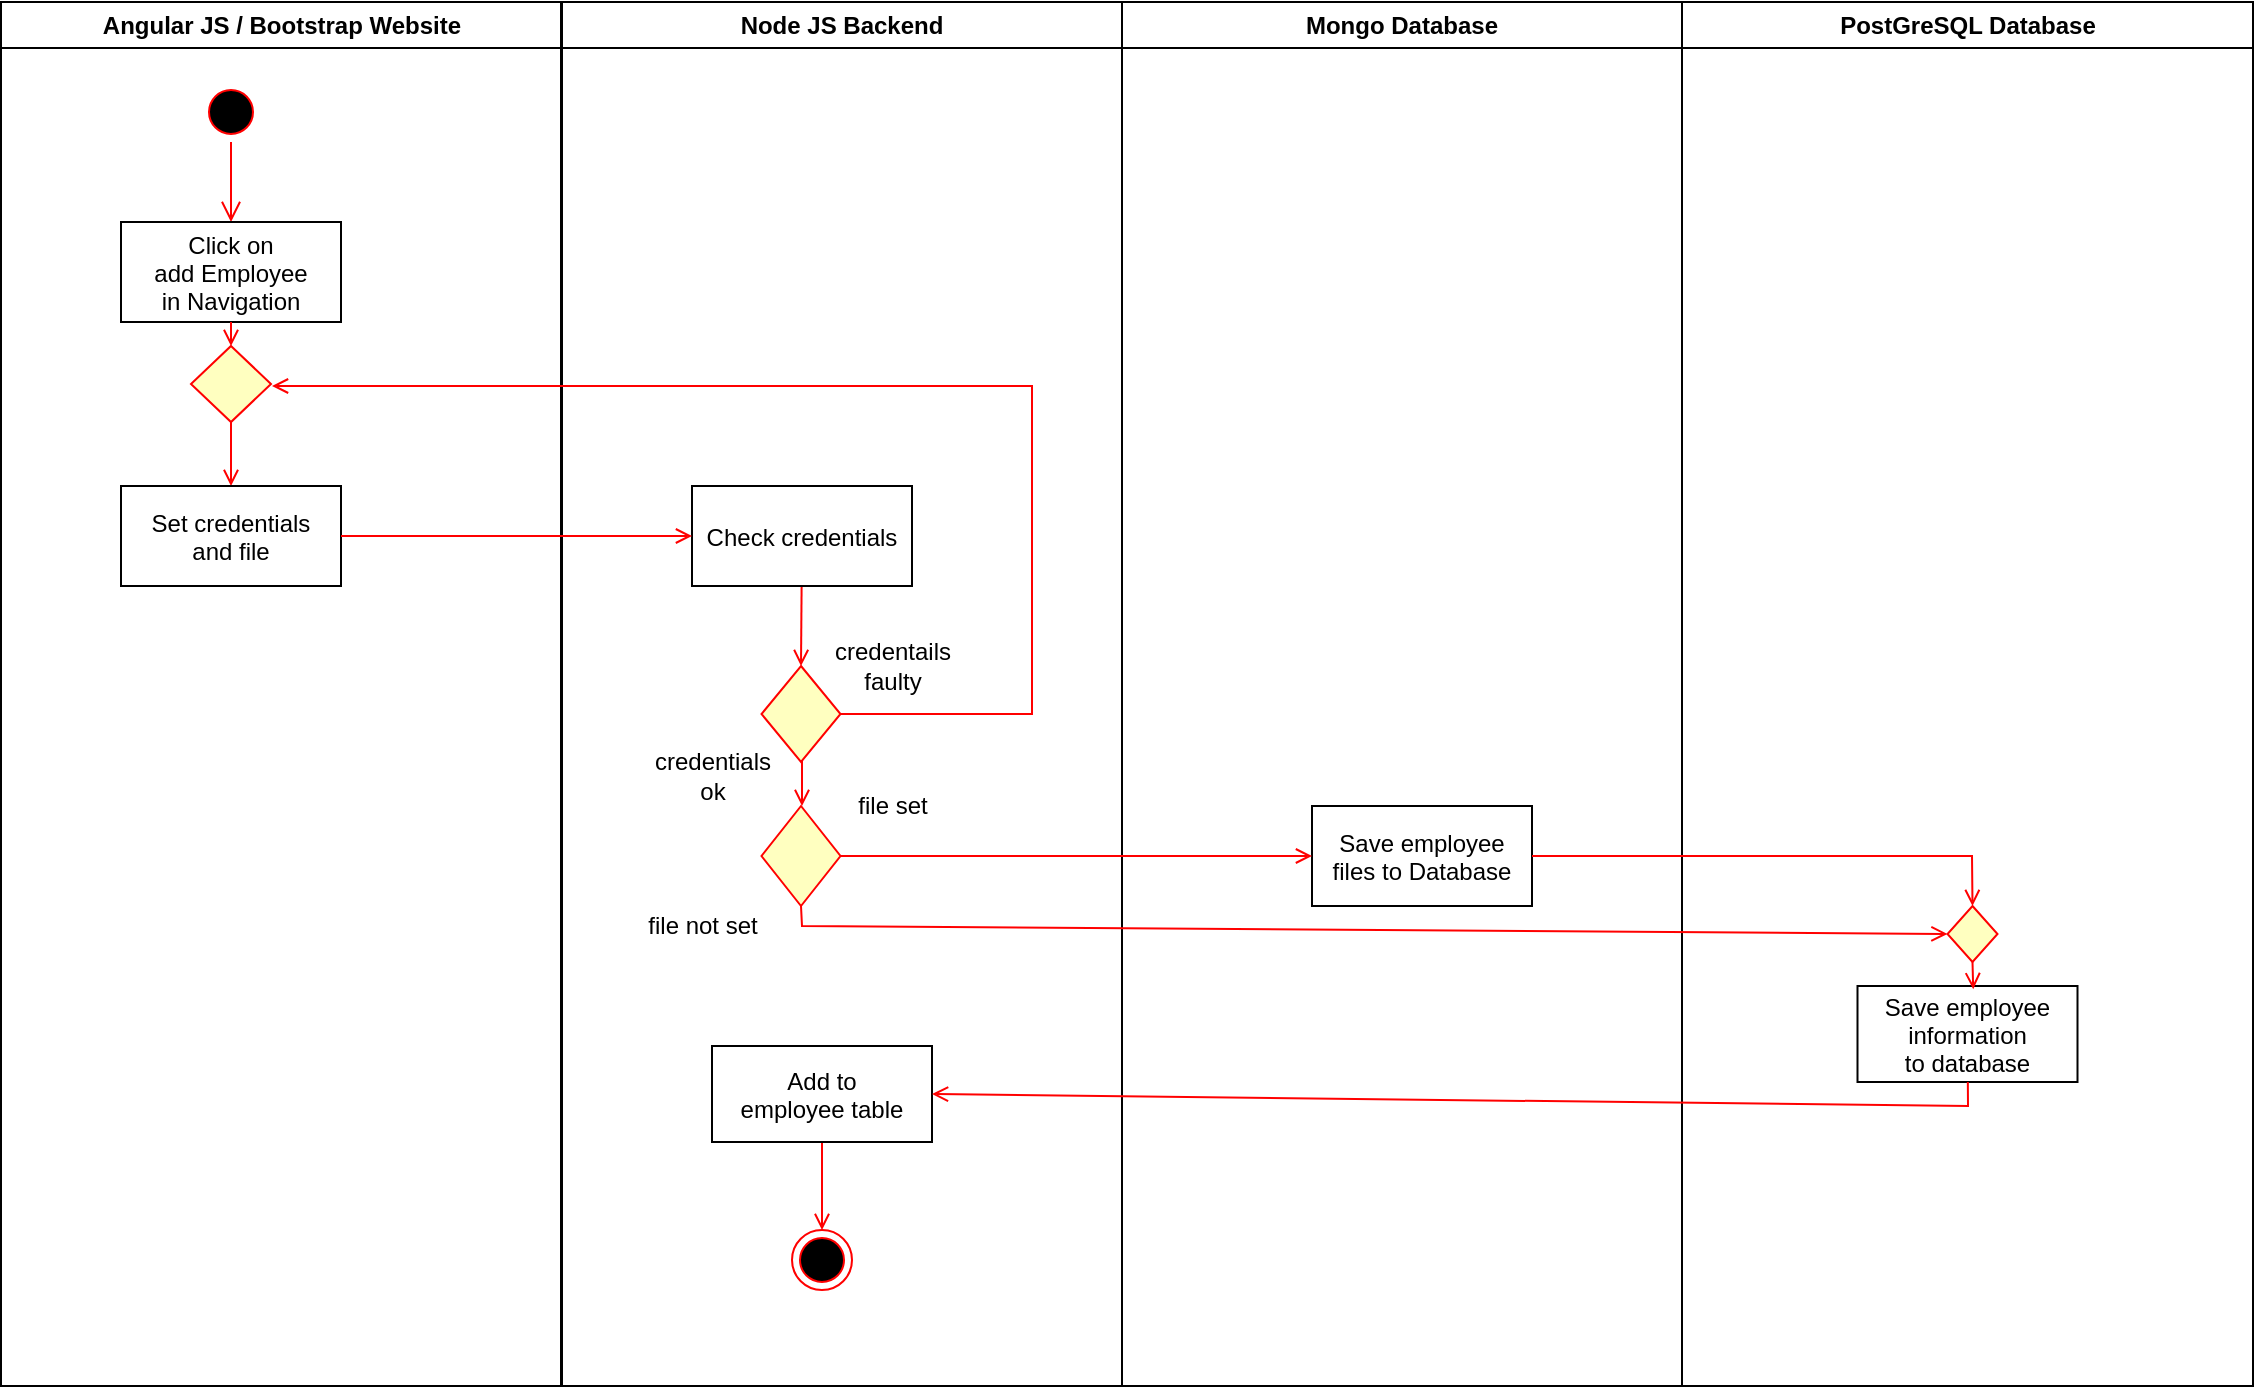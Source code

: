 <mxfile version="13.0.2" type="device"><diagram name="Page-1" id="e7e014a7-5840-1c2e-5031-d8a46d1fe8dd"><mxGraphModel dx="1409" dy="769" grid="1" gridSize="10" guides="1" tooltips="1" connect="1" arrows="1" fold="1" page="1" pageScale="1" pageWidth="1169" pageHeight="826" background="#ffffff" math="0" shadow="0"><root><mxCell id="0"/><mxCell id="1" parent="0"/><mxCell id="2" value="Angular JS / Bootstrap Website" style="swimlane;whiteSpace=wrap" parent="1" vertex="1"><mxGeometry x="164.5" y="128" width="280" height="692" as="geometry"/></mxCell><mxCell id="5" value="" style="ellipse;shape=startState;fillColor=#000000;strokeColor=#ff0000;" parent="2" vertex="1"><mxGeometry x="100" y="40" width="30" height="30" as="geometry"/></mxCell><mxCell id="6" value="" style="edgeStyle=elbowEdgeStyle;elbow=horizontal;verticalAlign=bottom;endArrow=open;endSize=8;strokeColor=#FF0000;endFill=1;rounded=0" parent="2" source="5" target="7" edge="1"><mxGeometry x="100" y="40" as="geometry"><mxPoint x="115" y="110" as="targetPoint"/></mxGeometry></mxCell><mxCell id="7" value="Click on &#xA;add Employee &#xA;in Navigation" style="" parent="2" vertex="1"><mxGeometry x="60" y="110" width="110" height="50" as="geometry"/></mxCell><mxCell id="9" value="" style="endArrow=open;strokeColor=#FF0000;endFill=1;rounded=0" parent="2" edge="1"><mxGeometry relative="1" as="geometry"><mxPoint x="115" y="262" as="sourcePoint"/><mxPoint x="115" y="250" as="targetPoint"/></mxGeometry></mxCell><mxCell id="j-nTsoCe0H61yjVsbR_I-47" value="" style="endArrow=open;strokeColor=#FF0000;endFill=1;rounded=0;entryX=0.5;entryY=0;entryDx=0;entryDy=0;" edge="1" parent="2" source="j-nTsoCe0H61yjVsbR_I-61" target="j-nTsoCe0H61yjVsbR_I-50"><mxGeometry relative="1" as="geometry"><mxPoint x="279.5" y="288" as="sourcePoint"/><mxPoint x="115" y="212" as="targetPoint"/></mxGeometry></mxCell><mxCell id="j-nTsoCe0H61yjVsbR_I-50" value="Set credentials&#xA;and file" style="" vertex="1" parent="2"><mxGeometry x="60" y="242" width="110" height="50" as="geometry"/></mxCell><mxCell id="j-nTsoCe0H61yjVsbR_I-61" value="" style="rhombus;whiteSpace=wrap;html=1;fillColor=#ffffc0;strokeColor=#ff0000;" vertex="1" parent="2"><mxGeometry x="95" y="172" width="40" height="38" as="geometry"/></mxCell><mxCell id="j-nTsoCe0H61yjVsbR_I-62" value="" style="endArrow=open;strokeColor=#FF0000;endFill=1;rounded=0;entryX=0.5;entryY=0;entryDx=0;entryDy=0;" edge="1" parent="2" source="7" target="j-nTsoCe0H61yjVsbR_I-61"><mxGeometry relative="1" as="geometry"><mxPoint x="279.5" y="288" as="sourcePoint"/><mxPoint x="279.5" y="370" as="targetPoint"/></mxGeometry></mxCell><mxCell id="3" value="Node JS Backend" style="swimlane;whiteSpace=wrap" parent="1" vertex="1"><mxGeometry x="445" y="128" width="280" height="692" as="geometry"/></mxCell><mxCell id="j-nTsoCe0H61yjVsbR_I-55" value="" style="endArrow=open;strokeColor=#FF0000;endFill=1;rounded=0;entryX=0.5;entryY=0;entryDx=0;entryDy=0;" edge="1" parent="3" source="j-nTsoCe0H61yjVsbR_I-53" target="j-nTsoCe0H61yjVsbR_I-42"><mxGeometry relative="1" as="geometry"><mxPoint x="120.08" y="262" as="sourcePoint"/><mxPoint x="120.5" y="292" as="targetPoint"/></mxGeometry></mxCell><mxCell id="j-nTsoCe0H61yjVsbR_I-42" value="" style="rhombus;whiteSpace=wrap;html=1;fillColor=#ffffc0;strokeColor=#ff0000;" vertex="1" parent="3"><mxGeometry x="99.75" y="332" width="39.5" height="48" as="geometry"/></mxCell><mxCell id="20" value="" style="endArrow=open;strokeColor=#FF0000;endFill=1;rounded=0;exitX=1;exitY=0.5;exitDx=0;exitDy=0;" parent="3" source="j-nTsoCe0H61yjVsbR_I-42" edge="1"><mxGeometry relative="1" as="geometry"><mxPoint x="195.5" y="312" as="sourcePoint"/><mxPoint x="-145" y="192" as="targetPoint"/><Array as="points"><mxPoint x="235" y="356"/><mxPoint x="235" y="192"/></Array></mxGeometry></mxCell><mxCell id="j-nTsoCe0H61yjVsbR_I-53" value="Check credentials" style="" vertex="1" parent="3"><mxGeometry x="65" y="242" width="110" height="50" as="geometry"/></mxCell><mxCell id="j-nTsoCe0H61yjVsbR_I-58" value="&lt;div&gt;credentails &lt;br&gt;&lt;/div&gt;&lt;div&gt;faulty&lt;/div&gt;" style="text;html=1;align=center;verticalAlign=middle;resizable=0;points=[];autosize=1;" vertex="1" parent="3"><mxGeometry x="125" y="317" width="80" height="30" as="geometry"/></mxCell><mxCell id="j-nTsoCe0H61yjVsbR_I-64" value="&lt;div&gt;credentials&lt;/div&gt;&lt;div&gt;ok&lt;br&gt;&lt;/div&gt;" style="text;html=1;align=center;verticalAlign=middle;resizable=0;points=[];autosize=1;" vertex="1" parent="3"><mxGeometry x="35" y="372" width="80" height="30" as="geometry"/></mxCell><mxCell id="j-nTsoCe0H61yjVsbR_I-84" value="" style="rhombus;whiteSpace=wrap;html=1;fillColor=#ffffc0;strokeColor=#ff0000;" vertex="1" parent="3"><mxGeometry x="99.75" y="402" width="39.5" height="50" as="geometry"/></mxCell><mxCell id="j-nTsoCe0H61yjVsbR_I-87" value="file set" style="text;html=1;align=center;verticalAlign=middle;resizable=0;points=[];autosize=1;" vertex="1" parent="3"><mxGeometry x="140" y="392" width="50" height="20" as="geometry"/></mxCell><mxCell id="j-nTsoCe0H61yjVsbR_I-88" value="file not set" style="text;html=1;align=center;verticalAlign=middle;resizable=0;points=[];autosize=1;" vertex="1" parent="3"><mxGeometry x="35" y="452" width="70" height="20" as="geometry"/></mxCell><mxCell id="j-nTsoCe0H61yjVsbR_I-97" value="" style="endArrow=open;strokeColor=#FF0000;endFill=1;rounded=0;" edge="1" parent="3"><mxGeometry relative="1" as="geometry"><mxPoint x="120" y="379" as="sourcePoint"/><mxPoint x="120" y="402" as="targetPoint"/><Array as="points"/></mxGeometry></mxCell><mxCell id="j-nTsoCe0H61yjVsbR_I-81" value="" style="ellipse;shape=endState;fillColor=#000000;strokeColor=#ff0000" vertex="1" parent="3"><mxGeometry x="115" y="614" width="30" height="30" as="geometry"/></mxCell><mxCell id="j-nTsoCe0H61yjVsbR_I-110" value="" style="endArrow=open;strokeColor=#FF0000;endFill=1;rounded=0;entryX=0.5;entryY=0;entryDx=0;entryDy=0;exitX=0.5;exitY=1;exitDx=0;exitDy=0;" edge="1" parent="3" source="j-nTsoCe0H61yjVsbR_I-70"><mxGeometry relative="1" as="geometry"><mxPoint x="130" y="602" as="sourcePoint"/><Array as="points"/><mxPoint x="130" y="614" as="targetPoint"/></mxGeometry></mxCell><mxCell id="4" value="PostGreSQL Database" style="swimlane;whiteSpace=wrap" parent="1" vertex="1"><mxGeometry x="1005" y="128" width="285.5" height="692" as="geometry"/></mxCell><mxCell id="j-nTsoCe0H61yjVsbR_I-65" value="Save employee &#xA;information&#xA;to database" style="" vertex="1" parent="4"><mxGeometry x="87.75" y="492" width="110" height="48" as="geometry"/></mxCell><mxCell id="j-nTsoCe0H61yjVsbR_I-106" value="" style="rhombus;whiteSpace=wrap;html=1;fillColor=#ffffc0;strokeColor=#ff0000;" vertex="1" parent="4"><mxGeometry x="132.75" y="452" width="25" height="28" as="geometry"/></mxCell><mxCell id="j-nTsoCe0H61yjVsbR_I-112" value="" style="endArrow=open;strokeColor=#FF0000;endFill=1;rounded=0;exitX=0.5;exitY=1;exitDx=0;exitDy=0;entryX=0.526;entryY=0.033;entryDx=0;entryDy=0;entryPerimeter=0;" edge="1" parent="4" source="j-nTsoCe0H61yjVsbR_I-106" target="j-nTsoCe0H61yjVsbR_I-65"><mxGeometry relative="1" as="geometry"><mxPoint x="-55" y="482" as="sourcePoint"/><mxPoint x="143" y="492" as="targetPoint"/><Array as="points"/></mxGeometry></mxCell><mxCell id="j-nTsoCe0H61yjVsbR_I-80" value="Mongo Database" style="swimlane;whiteSpace=wrap" vertex="1" parent="1"><mxGeometry x="725" y="128" width="280" height="692" as="geometry"/></mxCell><mxCell id="j-nTsoCe0H61yjVsbR_I-83" value="Save employee&#xA;files to Database" style="" vertex="1" parent="j-nTsoCe0H61yjVsbR_I-80"><mxGeometry x="95" y="402" width="110" height="50" as="geometry"/></mxCell><mxCell id="j-nTsoCe0H61yjVsbR_I-89" value="" style="endArrow=open;strokeColor=#FF0000;endFill=1;rounded=0;exitX=1;exitY=0.5;exitDx=0;exitDy=0;entryX=0;entryY=0.5;entryDx=0;entryDy=0;" edge="1" parent="1" source="j-nTsoCe0H61yjVsbR_I-84" target="j-nTsoCe0H61yjVsbR_I-83"><mxGeometry relative="1" as="geometry"><mxPoint x="620" y="685" as="sourcePoint"/><mxPoint x="925.5" y="680" as="targetPoint"/><Array as="points"/></mxGeometry></mxCell><mxCell id="j-nTsoCe0H61yjVsbR_I-98" value="" style="endArrow=open;strokeColor=#FF0000;endFill=1;rounded=0;exitX=0.5;exitY=1;exitDx=0;exitDy=0;entryX=0;entryY=0.5;entryDx=0;entryDy=0;" edge="1" parent="1" source="j-nTsoCe0H61yjVsbR_I-84" target="j-nTsoCe0H61yjVsbR_I-106"><mxGeometry relative="1" as="geometry"><mxPoint x="584.25" y="640" as="sourcePoint"/><mxPoint x="1080" y="590" as="targetPoint"/><Array as="points"><mxPoint x="565" y="590"/></Array></mxGeometry></mxCell><mxCell id="j-nTsoCe0H61yjVsbR_I-99" value="" style="endArrow=open;strokeColor=#FF0000;endFill=1;rounded=0;exitX=1;exitY=0.5;exitDx=0;exitDy=0;entryX=0.5;entryY=0;entryDx=0;entryDy=0;" edge="1" parent="1" source="j-nTsoCe0H61yjVsbR_I-83" target="j-nTsoCe0H61yjVsbR_I-106"><mxGeometry relative="1" as="geometry"><mxPoint x="1009.888" y="536" as="sourcePoint"/><mxPoint x="1160" y="540" as="targetPoint"/><Array as="points"><mxPoint x="1150" y="555"/></Array></mxGeometry></mxCell><mxCell id="j-nTsoCe0H61yjVsbR_I-85" value="" style="endArrow=open;strokeColor=#FF0000;endFill=1;rounded=0;entryX=0;entryY=0.5;entryDx=0;entryDy=0;exitX=1;exitY=0.5;exitDx=0;exitDy=0;" edge="1" parent="1" source="j-nTsoCe0H61yjVsbR_I-50" target="j-nTsoCe0H61yjVsbR_I-53"><mxGeometry relative="1" as="geometry"><mxPoint x="279.08" y="418" as="sourcePoint"/><mxPoint x="279.08" y="450" as="targetPoint"/></mxGeometry></mxCell><mxCell id="j-nTsoCe0H61yjVsbR_I-70" value="Add to &#xA;employee table " style="" vertex="1" parent="1"><mxGeometry x="520" y="650" width="110" height="48" as="geometry"/></mxCell><mxCell id="j-nTsoCe0H61yjVsbR_I-82" value="" style="endArrow=open;strokeColor=#FF0000;endFill=1;rounded=0;entryX=1;entryY=0.5;entryDx=0;entryDy=0;" edge="1" parent="1" source="j-nTsoCe0H61yjVsbR_I-65" target="j-nTsoCe0H61yjVsbR_I-70"><mxGeometry relative="1" as="geometry"><mxPoint x="1148" y="729" as="sourcePoint"/><Array as="points"><mxPoint x="1148" y="680"/></Array></mxGeometry></mxCell></root></mxGraphModel></diagram></mxfile>